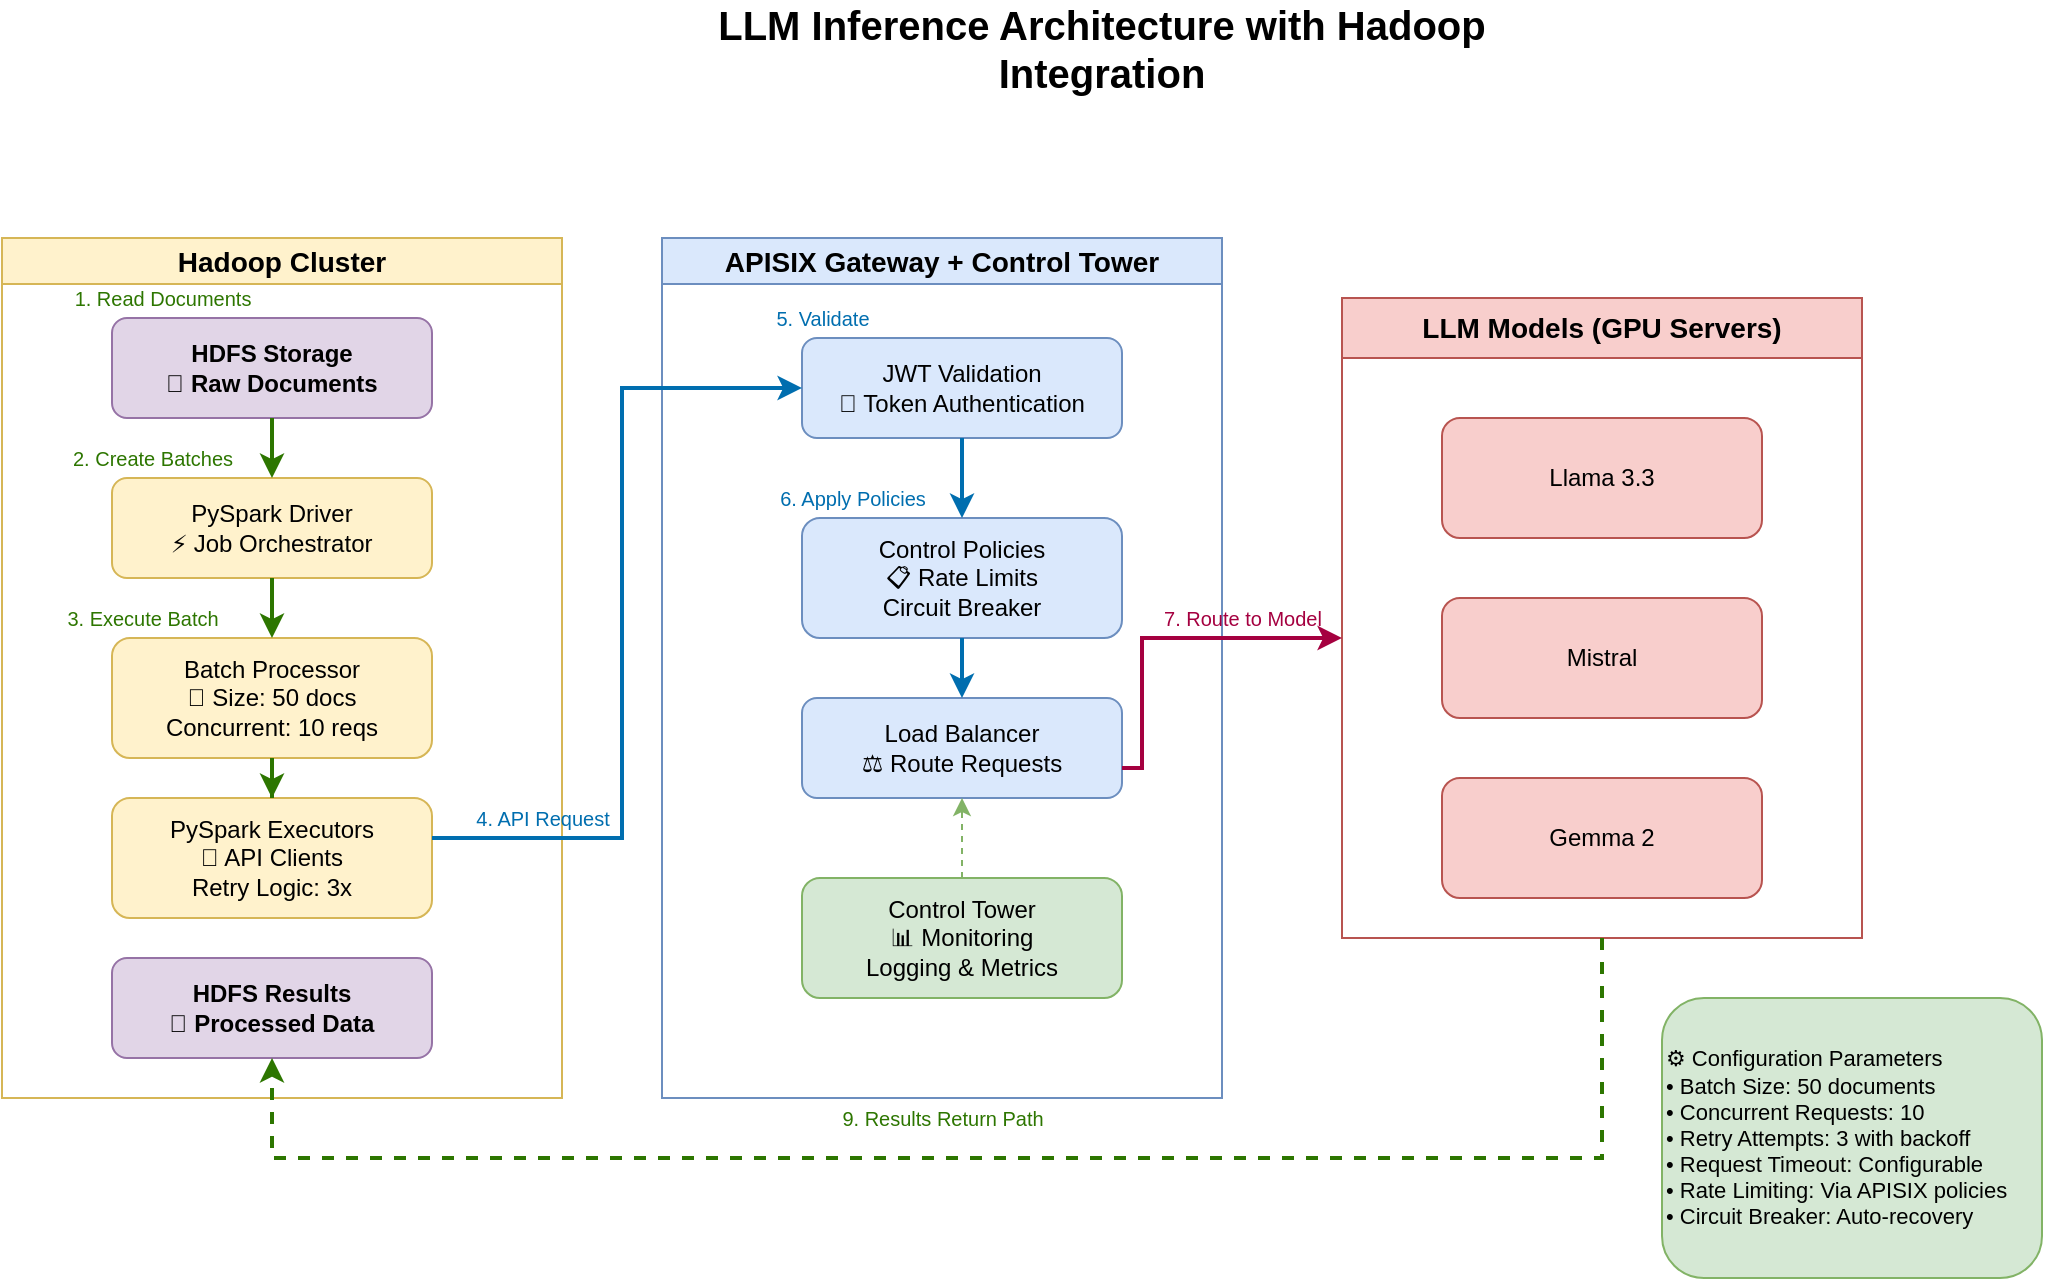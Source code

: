 <mxfile version="28.2.0">
  <diagram id="AT92-N2ICvnEeAPI0_Di" name="LLM-Inference-Framework">
    <mxGraphModel dx="2946" dy="1126" grid="1" gridSize="10" guides="1" tooltips="1" connect="1" arrows="1" fold="1" page="1" pageScale="1" pageWidth="1600" pageHeight="900" math="0" shadow="0">
      <root>
        <mxCell id="0" />
        <mxCell id="1" parent="0" />
        <mxCell id="8Cz_Pp3ATEIEGDkQPOew-1" value="LLM Inference Architecture with Hadoop Integration" style="text;html=1;strokeColor=none;fillColor=none;align=center;verticalAlign=middle;whiteSpace=wrap;rounded=0;fontSize=20;fontStyle=1;" vertex="1" parent="1">
          <mxGeometry x="710" y="70" width="400" height="30" as="geometry" />
        </mxCell>
        <mxCell id="8Cz_Pp3ATEIEGDkQPOew-2" value="Hadoop Cluster" style="swimlane;whiteSpace=wrap;html=1;fillColor=#fff2cc;strokeColor=#d6b656;fontStyle=1;fontSize=14;" vertex="1" parent="1">
          <mxGeometry x="360" y="180" width="280" height="430" as="geometry" />
        </mxCell>
        <mxCell id="8Cz_Pp3ATEIEGDkQPOew-3" value="HDFS Storage&#xa;📂 Raw Documents" style="rounded=1;whiteSpace=wrap;html=1;fillColor=#e1d5e7;strokeColor=#9673a6;fontStyle=1;" vertex="1" parent="8Cz_Pp3ATEIEGDkQPOew-2">
          <mxGeometry x="55" y="40" width="160" height="50" as="geometry" />
        </mxCell>
        <mxCell id="8Cz_Pp3ATEIEGDkQPOew-4" value="PySpark Driver&#xa;⚡ Job Orchestrator" style="rounded=1;whiteSpace=wrap;html=1;fillColor=#fff2cc;strokeColor=#d6b656;" vertex="1" parent="8Cz_Pp3ATEIEGDkQPOew-2">
          <mxGeometry x="55" y="120" width="160" height="50" as="geometry" />
        </mxCell>
        <mxCell id="8Cz_Pp3ATEIEGDkQPOew-5" value="Batch Processor&#xa;🔧 Size: 50 docs&#xa;Concurrent: 10 reqs" style="rounded=1;whiteSpace=wrap;html=1;fillColor=#fff2cc;strokeColor=#d6b656;" vertex="1" parent="8Cz_Pp3ATEIEGDkQPOew-2">
          <mxGeometry x="55" y="200" width="160" height="60" as="geometry" />
        </mxCell>
        <mxCell id="8Cz_Pp3ATEIEGDkQPOew-6" value="PySpark Executors&#xa;🔄 API Clients&#xa;Retry Logic: 3x" style="rounded=1;whiteSpace=wrap;html=1;fillColor=#fff2cc;strokeColor=#d6b656;" vertex="1" parent="8Cz_Pp3ATEIEGDkQPOew-2">
          <mxGeometry x="55" y="280" width="160" height="60" as="geometry" />
        </mxCell>
        <mxCell id="8Cz_Pp3ATEIEGDkQPOew-7" value="HDFS Results&#xa;💾 Processed Data" style="rounded=1;whiteSpace=wrap;html=1;fillColor=#e1d5e7;strokeColor=#9673a6;fontStyle=1;" vertex="1" parent="8Cz_Pp3ATEIEGDkQPOew-2">
          <mxGeometry x="55" y="360" width="160" height="50" as="geometry" />
        </mxCell>
        <mxCell id="8Cz_Pp3ATEIEGDkQPOew-8" value="1. Read Documents" style="text;html=1;align=center;verticalAlign=middle;resizable=0;points=[];autosize=1;strokeColor=none;fillColor=none;fontSize=10;fontColor=#2D7600;" vertex="1" parent="8Cz_Pp3ATEIEGDkQPOew-2">
          <mxGeometry x="30" y="20" width="100" height="20" as="geometry" />
        </mxCell>
        <mxCell id="8Cz_Pp3ATEIEGDkQPOew-9" value="2. Create Batches" style="text;html=1;align=center;verticalAlign=middle;resizable=0;points=[];autosize=1;strokeColor=none;fillColor=none;fontSize=10;fontColor=#2D7600;" vertex="1" parent="8Cz_Pp3ATEIEGDkQPOew-2">
          <mxGeometry x="30" y="100" width="90" height="20" as="geometry" />
        </mxCell>
        <mxCell id="8Cz_Pp3ATEIEGDkQPOew-10" value="3. Execute Batch" style="text;html=1;align=center;verticalAlign=middle;resizable=0;points=[];autosize=1;strokeColor=none;fillColor=none;fontSize=10;fontColor=#2D7600;" vertex="1" parent="8Cz_Pp3ATEIEGDkQPOew-2">
          <mxGeometry x="30" y="180" width="80" height="20" as="geometry" />
        </mxCell>
        <mxCell id="8Cz_Pp3ATEIEGDkQPOew-11" value="4. API Request" style="text;html=1;align=center;verticalAlign=middle;resizable=0;points=[];autosize=1;strokeColor=none;fillColor=none;fontSize=10;fontColor=#006EAF;" vertex="1" parent="8Cz_Pp3ATEIEGDkQPOew-2">
          <mxGeometry x="230" y="280" width="80" height="20" as="geometry" />
        </mxCell>
        <mxCell id="8Cz_Pp3ATEIEGDkQPOew-12" value="APISIX Gateway + Control Tower" style="swimlane;whiteSpace=wrap;html=1;fillColor=#dae8fc;strokeColor=#6c8ebf;fontStyle=1;fontSize=14;" vertex="1" parent="1">
          <mxGeometry x="690" y="180" width="280" height="430" as="geometry" />
        </mxCell>
        <mxCell id="8Cz_Pp3ATEIEGDkQPOew-13" value="JWT Validation&#xa;🔐 Token Authentication" style="rounded=1;whiteSpace=wrap;html=1;fillColor=#dae8fc;strokeColor=#6c8ebf;" vertex="1" parent="8Cz_Pp3ATEIEGDkQPOew-12">
          <mxGeometry x="70" y="50" width="160" height="50" as="geometry" />
        </mxCell>
        <mxCell id="8Cz_Pp3ATEIEGDkQPOew-14" value="Control Policies&#xa;📋 Rate Limits&#xa;Circuit Breaker" style="rounded=1;whiteSpace=wrap;html=1;fillColor=#dae8fc;strokeColor=#6c8ebf;" vertex="1" parent="8Cz_Pp3ATEIEGDkQPOew-12">
          <mxGeometry x="70" y="140" width="160" height="60" as="geometry" />
        </mxCell>
        <mxCell id="8Cz_Pp3ATEIEGDkQPOew-15" value="Load Balancer&#xa;⚖️ Route Requests" style="rounded=1;whiteSpace=wrap;html=1;fillColor=#dae8fc;strokeColor=#6c8ebf;" vertex="1" parent="8Cz_Pp3ATEIEGDkQPOew-12">
          <mxGeometry x="70" y="230" width="160" height="50" as="geometry" />
        </mxCell>
        <mxCell id="8Cz_Pp3ATEIEGDkQPOew-16" value="Control Tower&#xa;📊 Monitoring&#xa;Logging &amp; Metrics" style="rounded=1;whiteSpace=wrap;html=1;fillColor=#d5e8d4;strokeColor=#82b366;" vertex="1" parent="8Cz_Pp3ATEIEGDkQPOew-12">
          <mxGeometry x="70" y="320" width="160" height="60" as="geometry" />
        </mxCell>
        <mxCell id="8Cz_Pp3ATEIEGDkQPOew-17" value="" style="edgeStyle=orthogonalEdgeStyle;rounded=0;orthogonalLoop=1;jettySize=auto;html=1;strokeWidth=2;fillColor=#1ba1e2;strokeColor=#006EAF;" edge="1" parent="8Cz_Pp3ATEIEGDkQPOew-12" source="8Cz_Pp3ATEIEGDkQPOew-13" target="8Cz_Pp3ATEIEGDkQPOew-14">
          <mxGeometry relative="1" as="geometry" />
        </mxCell>
        <mxCell id="8Cz_Pp3ATEIEGDkQPOew-18" value="5. Validate" style="text;html=1;align=center;verticalAlign=middle;resizable=0;points=[];autosize=1;strokeColor=none;fillColor=none;fontSize=10;fontColor=#006EAF;" vertex="1" parent="8Cz_Pp3ATEIEGDkQPOew-12">
          <mxGeometry x="50" y="30" width="60" height="20" as="geometry" />
        </mxCell>
        <mxCell id="8Cz_Pp3ATEIEGDkQPOew-19" value="" style="edgeStyle=orthogonalEdgeStyle;rounded=0;orthogonalLoop=1;jettySize=auto;html=1;strokeWidth=2;fillColor=#1ba1e2;strokeColor=#006EAF;" edge="1" parent="8Cz_Pp3ATEIEGDkQPOew-12" source="8Cz_Pp3ATEIEGDkQPOew-14" target="8Cz_Pp3ATEIEGDkQPOew-15">
          <mxGeometry relative="1" as="geometry" />
        </mxCell>
        <mxCell id="8Cz_Pp3ATEIEGDkQPOew-20" value="6. Apply Policies" style="text;html=1;align=center;verticalAlign=middle;resizable=0;points=[];autosize=1;strokeColor=none;fillColor=none;fontSize=10;fontColor=#006EAF;" vertex="1" parent="8Cz_Pp3ATEIEGDkQPOew-12">
          <mxGeometry x="50" y="120" width="90" height="20" as="geometry" />
        </mxCell>
        <mxCell id="8Cz_Pp3ATEIEGDkQPOew-21" value="" style="edgeStyle=orthogonalEdgeStyle;rounded=0;orthogonalLoop=1;jettySize=auto;html=1;strokeWidth=1;fillColor=#60a917;strokeColor=#82b366;dashed=1;" edge="1" parent="8Cz_Pp3ATEIEGDkQPOew-12" source="8Cz_Pp3ATEIEGDkQPOew-16" target="8Cz_Pp3ATEIEGDkQPOew-15">
          <mxGeometry relative="1" as="geometry">
            <Array as="points">
              <mxPoint x="150" y="300" />
              <mxPoint x="150" y="300" />
            </Array>
          </mxGeometry>
        </mxCell>
        <mxCell id="8Cz_Pp3ATEIEGDkQPOew-22" value="LLM Models (GPU Servers)" style="swimlane;whiteSpace=wrap;html=1;fillColor=#f8cecc;strokeColor=#b85450;fontStyle=1;fontSize=14;startSize=30;" vertex="1" parent="1">
          <mxGeometry x="1030" y="210" width="260" height="320" as="geometry" />
        </mxCell>
        <mxCell id="8Cz_Pp3ATEIEGDkQPOew-23" value="Llama 3.3" style="rounded=1;whiteSpace=wrap;html=1;fillColor=#f8cecc;strokeColor=#b85450;" vertex="1" parent="8Cz_Pp3ATEIEGDkQPOew-22">
          <mxGeometry x="50" y="60" width="160" height="60" as="geometry" />
        </mxCell>
        <mxCell id="8Cz_Pp3ATEIEGDkQPOew-24" value="Mistral" style="rounded=1;whiteSpace=wrap;html=1;fillColor=#f8cecc;strokeColor=#b85450;" vertex="1" parent="8Cz_Pp3ATEIEGDkQPOew-22">
          <mxGeometry x="50" y="150" width="160" height="60" as="geometry" />
        </mxCell>
        <mxCell id="8Cz_Pp3ATEIEGDkQPOew-25" value="Gemma 2" style="rounded=1;whiteSpace=wrap;html=1;fillColor=#f8cecc;strokeColor=#b85450;" vertex="1" parent="8Cz_Pp3ATEIEGDkQPOew-22">
          <mxGeometry x="50" y="240" width="160" height="60" as="geometry" />
        </mxCell>
        <mxCell id="8Cz_Pp3ATEIEGDkQPOew-26" value="" style="edgeStyle=orthogonalEdgeStyle;rounded=0;orthogonalLoop=1;jettySize=auto;html=1;strokeWidth=2;fillColor=#60a917;strokeColor=#2D7600;" edge="1" parent="1" source="8Cz_Pp3ATEIEGDkQPOew-3" target="8Cz_Pp3ATEIEGDkQPOew-4">
          <mxGeometry relative="1" as="geometry" />
        </mxCell>
        <mxCell id="8Cz_Pp3ATEIEGDkQPOew-27" value="" style="edgeStyle=orthogonalEdgeStyle;rounded=0;orthogonalLoop=1;jettySize=auto;html=1;strokeWidth=2;fillColor=#60a917;strokeColor=#2D7600;" edge="1" parent="1" source="8Cz_Pp3ATEIEGDkQPOew-4" target="8Cz_Pp3ATEIEGDkQPOew-5">
          <mxGeometry relative="1" as="geometry" />
        </mxCell>
        <mxCell id="8Cz_Pp3ATEIEGDkQPOew-28" value="" style="edgeStyle=orthogonalEdgeStyle;rounded=0;orthogonalLoop=1;jettySize=auto;html=1;strokeWidth=2;fillColor=#60a917;strokeColor=#2D7600;" edge="1" parent="1" source="8Cz_Pp3ATEIEGDkQPOew-5" target="8Cz_Pp3ATEIEGDkQPOew-6">
          <mxGeometry relative="1" as="geometry" />
        </mxCell>
        <mxCell id="8Cz_Pp3ATEIEGDkQPOew-29" value="" style="edgeStyle=orthogonalEdgeStyle;rounded=0;orthogonalLoop=1;jettySize=auto;html=1;strokeWidth=2;fillColor=#1ba1e2;strokeColor=#006EAF;" edge="1" parent="1" source="8Cz_Pp3ATEIEGDkQPOew-6" target="8Cz_Pp3ATEIEGDkQPOew-13">
          <mxGeometry relative="1" as="geometry">
            <Array as="points">
              <mxPoint x="600" y="480" />
              <mxPoint x="670" y="480" />
              <mxPoint x="670" y="275" />
            </Array>
          </mxGeometry>
        </mxCell>
        <mxCell id="8Cz_Pp3ATEIEGDkQPOew-30" value="" style="edgeStyle=orthogonalEdgeStyle;rounded=0;orthogonalLoop=1;jettySize=auto;html=1;strokeWidth=2;fillColor=#d80073;strokeColor=#A50040;" edge="1" parent="1" source="8Cz_Pp3ATEIEGDkQPOew-15">
          <mxGeometry relative="1" as="geometry">
            <Array as="points">
              <mxPoint x="930" y="445" />
              <mxPoint x="930" y="380" />
            </Array>
            <mxPoint x="1030" y="380" as="targetPoint" />
          </mxGeometry>
        </mxCell>
        <mxCell id="8Cz_Pp3ATEIEGDkQPOew-31" value="7. Route to Model" style="text;html=1;align=center;verticalAlign=middle;resizable=0;points=[];autosize=1;strokeColor=none;fillColor=none;fontSize=10;fontColor=#A50040;" vertex="1" parent="1">
          <mxGeometry x="930" y="360" width="100" height="20" as="geometry" />
        </mxCell>
        <mxCell id="8Cz_Pp3ATEIEGDkQPOew-32" value="" style="edgeStyle=orthogonalEdgeStyle;rounded=0;orthogonalLoop=1;jettySize=auto;html=1;strokeWidth=2;fillColor=#60a917;strokeColor=#2D7600;dashed=1;exitX=0.5;exitY=1;exitDx=0;exitDy=0;" edge="1" parent="1" source="8Cz_Pp3ATEIEGDkQPOew-22" target="8Cz_Pp3ATEIEGDkQPOew-7">
          <mxGeometry relative="1" as="geometry">
            <Array as="points">
              <mxPoint x="1160" y="640" />
              <mxPoint x="495" y="640" />
            </Array>
            <mxPoint x="1060" y="610" as="sourcePoint" />
          </mxGeometry>
        </mxCell>
        <mxCell id="8Cz_Pp3ATEIEGDkQPOew-33" value="9. Results Return Path" style="text;html=1;align=center;verticalAlign=middle;resizable=0;points=[];autosize=1;strokeColor=none;fillColor=none;fontSize=10;fontColor=#2D7600;" vertex="1" parent="1">
          <mxGeometry x="770" y="610" width="120" height="20" as="geometry" />
        </mxCell>
        <mxCell id="8Cz_Pp3ATEIEGDkQPOew-34" value="⚙️ Configuration Parameters&#xa;• Batch Size: 50 documents&#xa;• Concurrent Requests: 10&#xa;• Retry Attempts: 3 with backoff&#xa;• Request Timeout: Configurable&#xa;• Rate Limiting: Via APISIX policies&#xa;• Circuit Breaker: Auto-recovery" style="rounded=1;whiteSpace=wrap;html=1;fillColor=#d5e8d4;strokeColor=#82b366;align=left;fontStyle=0;fontSize=11;" vertex="1" parent="1">
          <mxGeometry x="1190" y="560" width="190" height="140" as="geometry" />
        </mxCell>
      </root>
    </mxGraphModel>
  </diagram>
</mxfile>
